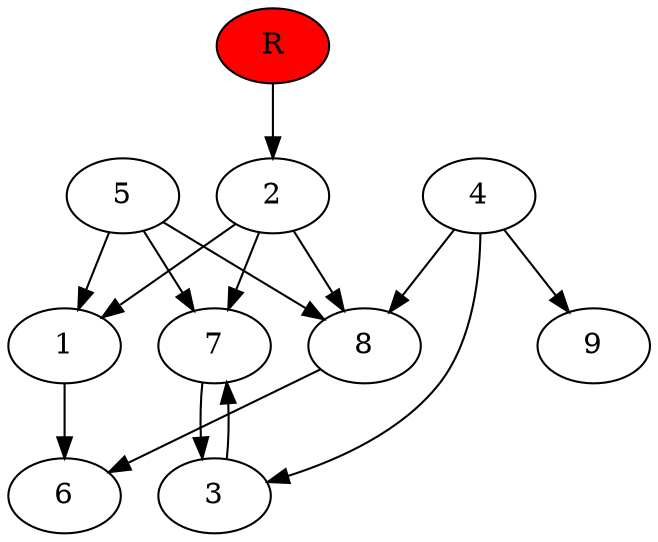 digraph prb2614 {
	1
	2
	3
	4
	5
	6
	7
	8
	R [fillcolor="#ff0000" style=filled]
	1 -> 6
	2 -> 1
	2 -> 7
	2 -> 8
	3 -> 7
	4 -> 3
	4 -> 8
	4 -> 9
	5 -> 1
	5 -> 7
	5 -> 8
	7 -> 3
	8 -> 6
	R -> 2
}
